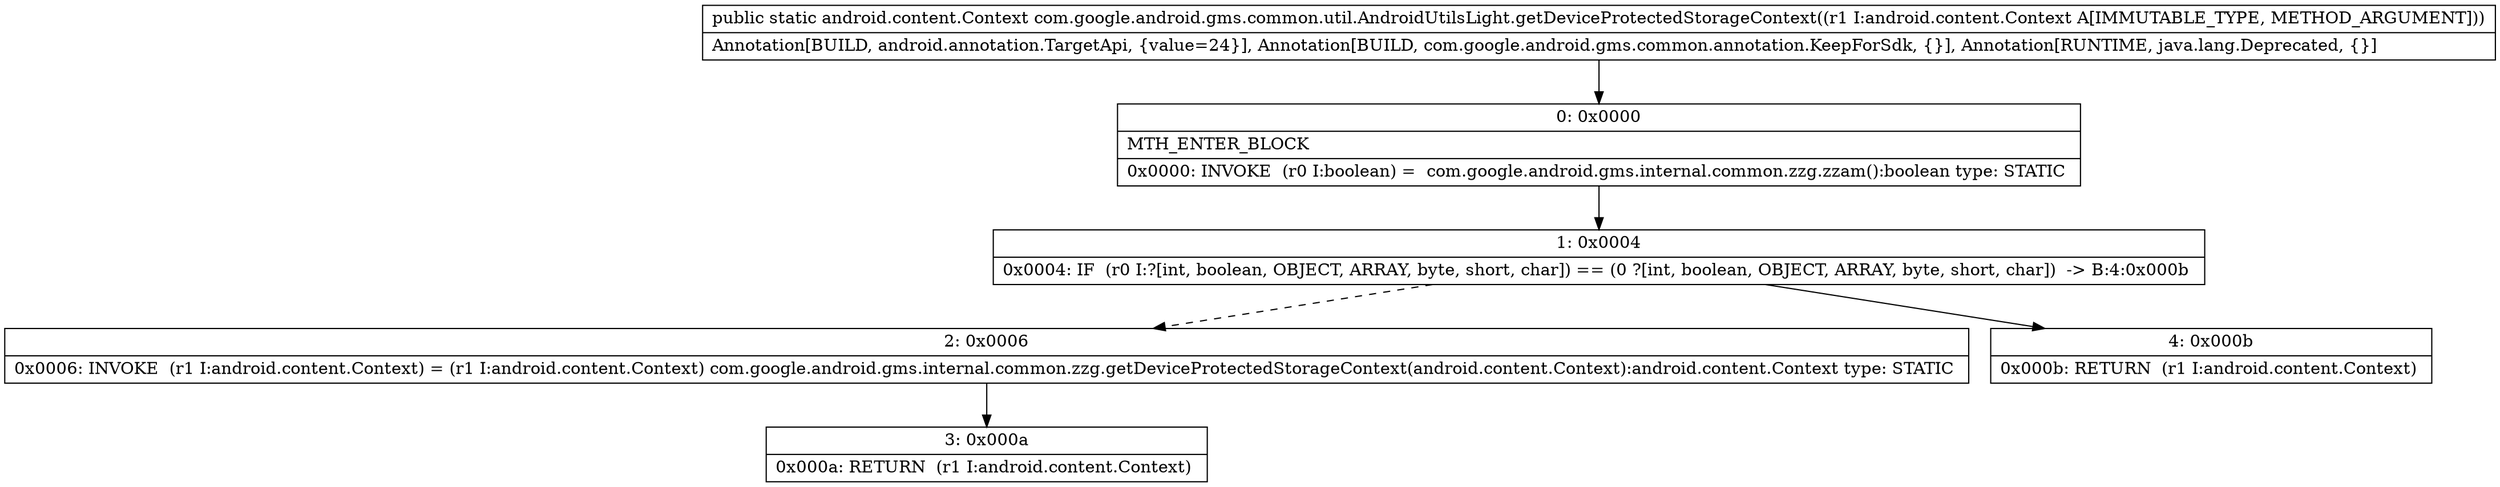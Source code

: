 digraph "CFG forcom.google.android.gms.common.util.AndroidUtilsLight.getDeviceProtectedStorageContext(Landroid\/content\/Context;)Landroid\/content\/Context;" {
Node_0 [shape=record,label="{0\:\ 0x0000|MTH_ENTER_BLOCK\l|0x0000: INVOKE  (r0 I:boolean) =  com.google.android.gms.internal.common.zzg.zzam():boolean type: STATIC \l}"];
Node_1 [shape=record,label="{1\:\ 0x0004|0x0004: IF  (r0 I:?[int, boolean, OBJECT, ARRAY, byte, short, char]) == (0 ?[int, boolean, OBJECT, ARRAY, byte, short, char])  \-\> B:4:0x000b \l}"];
Node_2 [shape=record,label="{2\:\ 0x0006|0x0006: INVOKE  (r1 I:android.content.Context) = (r1 I:android.content.Context) com.google.android.gms.internal.common.zzg.getDeviceProtectedStorageContext(android.content.Context):android.content.Context type: STATIC \l}"];
Node_3 [shape=record,label="{3\:\ 0x000a|0x000a: RETURN  (r1 I:android.content.Context) \l}"];
Node_4 [shape=record,label="{4\:\ 0x000b|0x000b: RETURN  (r1 I:android.content.Context) \l}"];
MethodNode[shape=record,label="{public static android.content.Context com.google.android.gms.common.util.AndroidUtilsLight.getDeviceProtectedStorageContext((r1 I:android.content.Context A[IMMUTABLE_TYPE, METHOD_ARGUMENT]))  | Annotation[BUILD, android.annotation.TargetApi, \{value=24\}], Annotation[BUILD, com.google.android.gms.common.annotation.KeepForSdk, \{\}], Annotation[RUNTIME, java.lang.Deprecated, \{\}]\l}"];
MethodNode -> Node_0;
Node_0 -> Node_1;
Node_1 -> Node_2[style=dashed];
Node_1 -> Node_4;
Node_2 -> Node_3;
}

